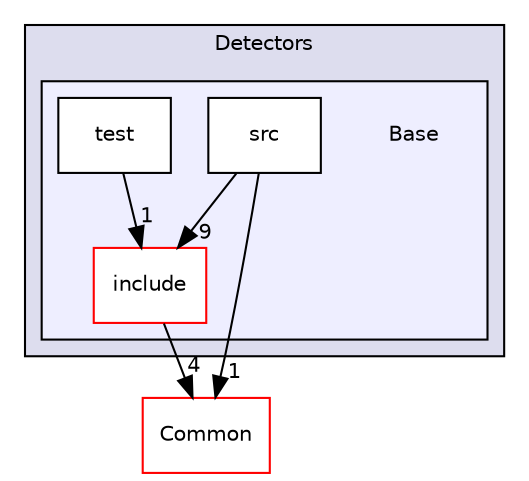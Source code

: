 digraph "/home/travis/build/AliceO2Group/AliceO2/Detectors/Base" {
  bgcolor=transparent;
  compound=true
  node [ fontsize="10", fontname="Helvetica"];
  edge [ labelfontsize="10", labelfontname="Helvetica"];
  subgraph clusterdir_051dca18e802f8e9474f2e30d29c04e0 {
    graph [ bgcolor="#ddddee", pencolor="black", label="Detectors" fontname="Helvetica", fontsize="10", URL="dir_051dca18e802f8e9474f2e30d29c04e0.html"]
  subgraph clusterdir_37c90836491b695b472bf98d1be8336b {
    graph [ bgcolor="#eeeeff", pencolor="black", label="" URL="dir_37c90836491b695b472bf98d1be8336b.html"];
    dir_37c90836491b695b472bf98d1be8336b [shape=plaintext label="Base"];
    dir_548839eeca1931d32df07653a7903e44 [shape=box label="include" color="red" fillcolor="white" style="filled" URL="dir_548839eeca1931d32df07653a7903e44.html"];
    dir_eeeef6c2eb7f500b211a8736eff99ff9 [shape=box label="src" color="black" fillcolor="white" style="filled" URL="dir_eeeef6c2eb7f500b211a8736eff99ff9.html"];
    dir_c1eec9d1003d3beb84502b0a1059f30e [shape=box label="test" color="black" fillcolor="white" style="filled" URL="dir_c1eec9d1003d3beb84502b0a1059f30e.html"];
  }
  }
  dir_4ab6b4cc6a7edbff49100e9123df213f [shape=box label="Common" color="red" URL="dir_4ab6b4cc6a7edbff49100e9123df213f.html"];
  dir_548839eeca1931d32df07653a7903e44->dir_4ab6b4cc6a7edbff49100e9123df213f [headlabel="4", labeldistance=1.5 headhref="dir_000058_000016.html"];
  dir_c1eec9d1003d3beb84502b0a1059f30e->dir_548839eeca1931d32df07653a7903e44 [headlabel="1", labeldistance=1.5 headhref="dir_000115_000058.html"];
  dir_eeeef6c2eb7f500b211a8736eff99ff9->dir_548839eeca1931d32df07653a7903e44 [headlabel="9", labeldistance=1.5 headhref="dir_000105_000058.html"];
  dir_eeeef6c2eb7f500b211a8736eff99ff9->dir_4ab6b4cc6a7edbff49100e9123df213f [headlabel="1", labeldistance=1.5 headhref="dir_000105_000016.html"];
}
